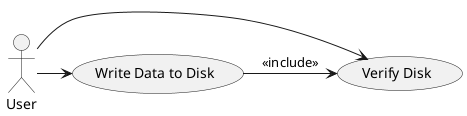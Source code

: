 @startuml
actor User

usecase "Write Data to Disk" as UC1
usecase "Verify Disk" as UC2

User -> UC1
User -> UC2

UC1 -> UC2 : <<include>>

@enduml
